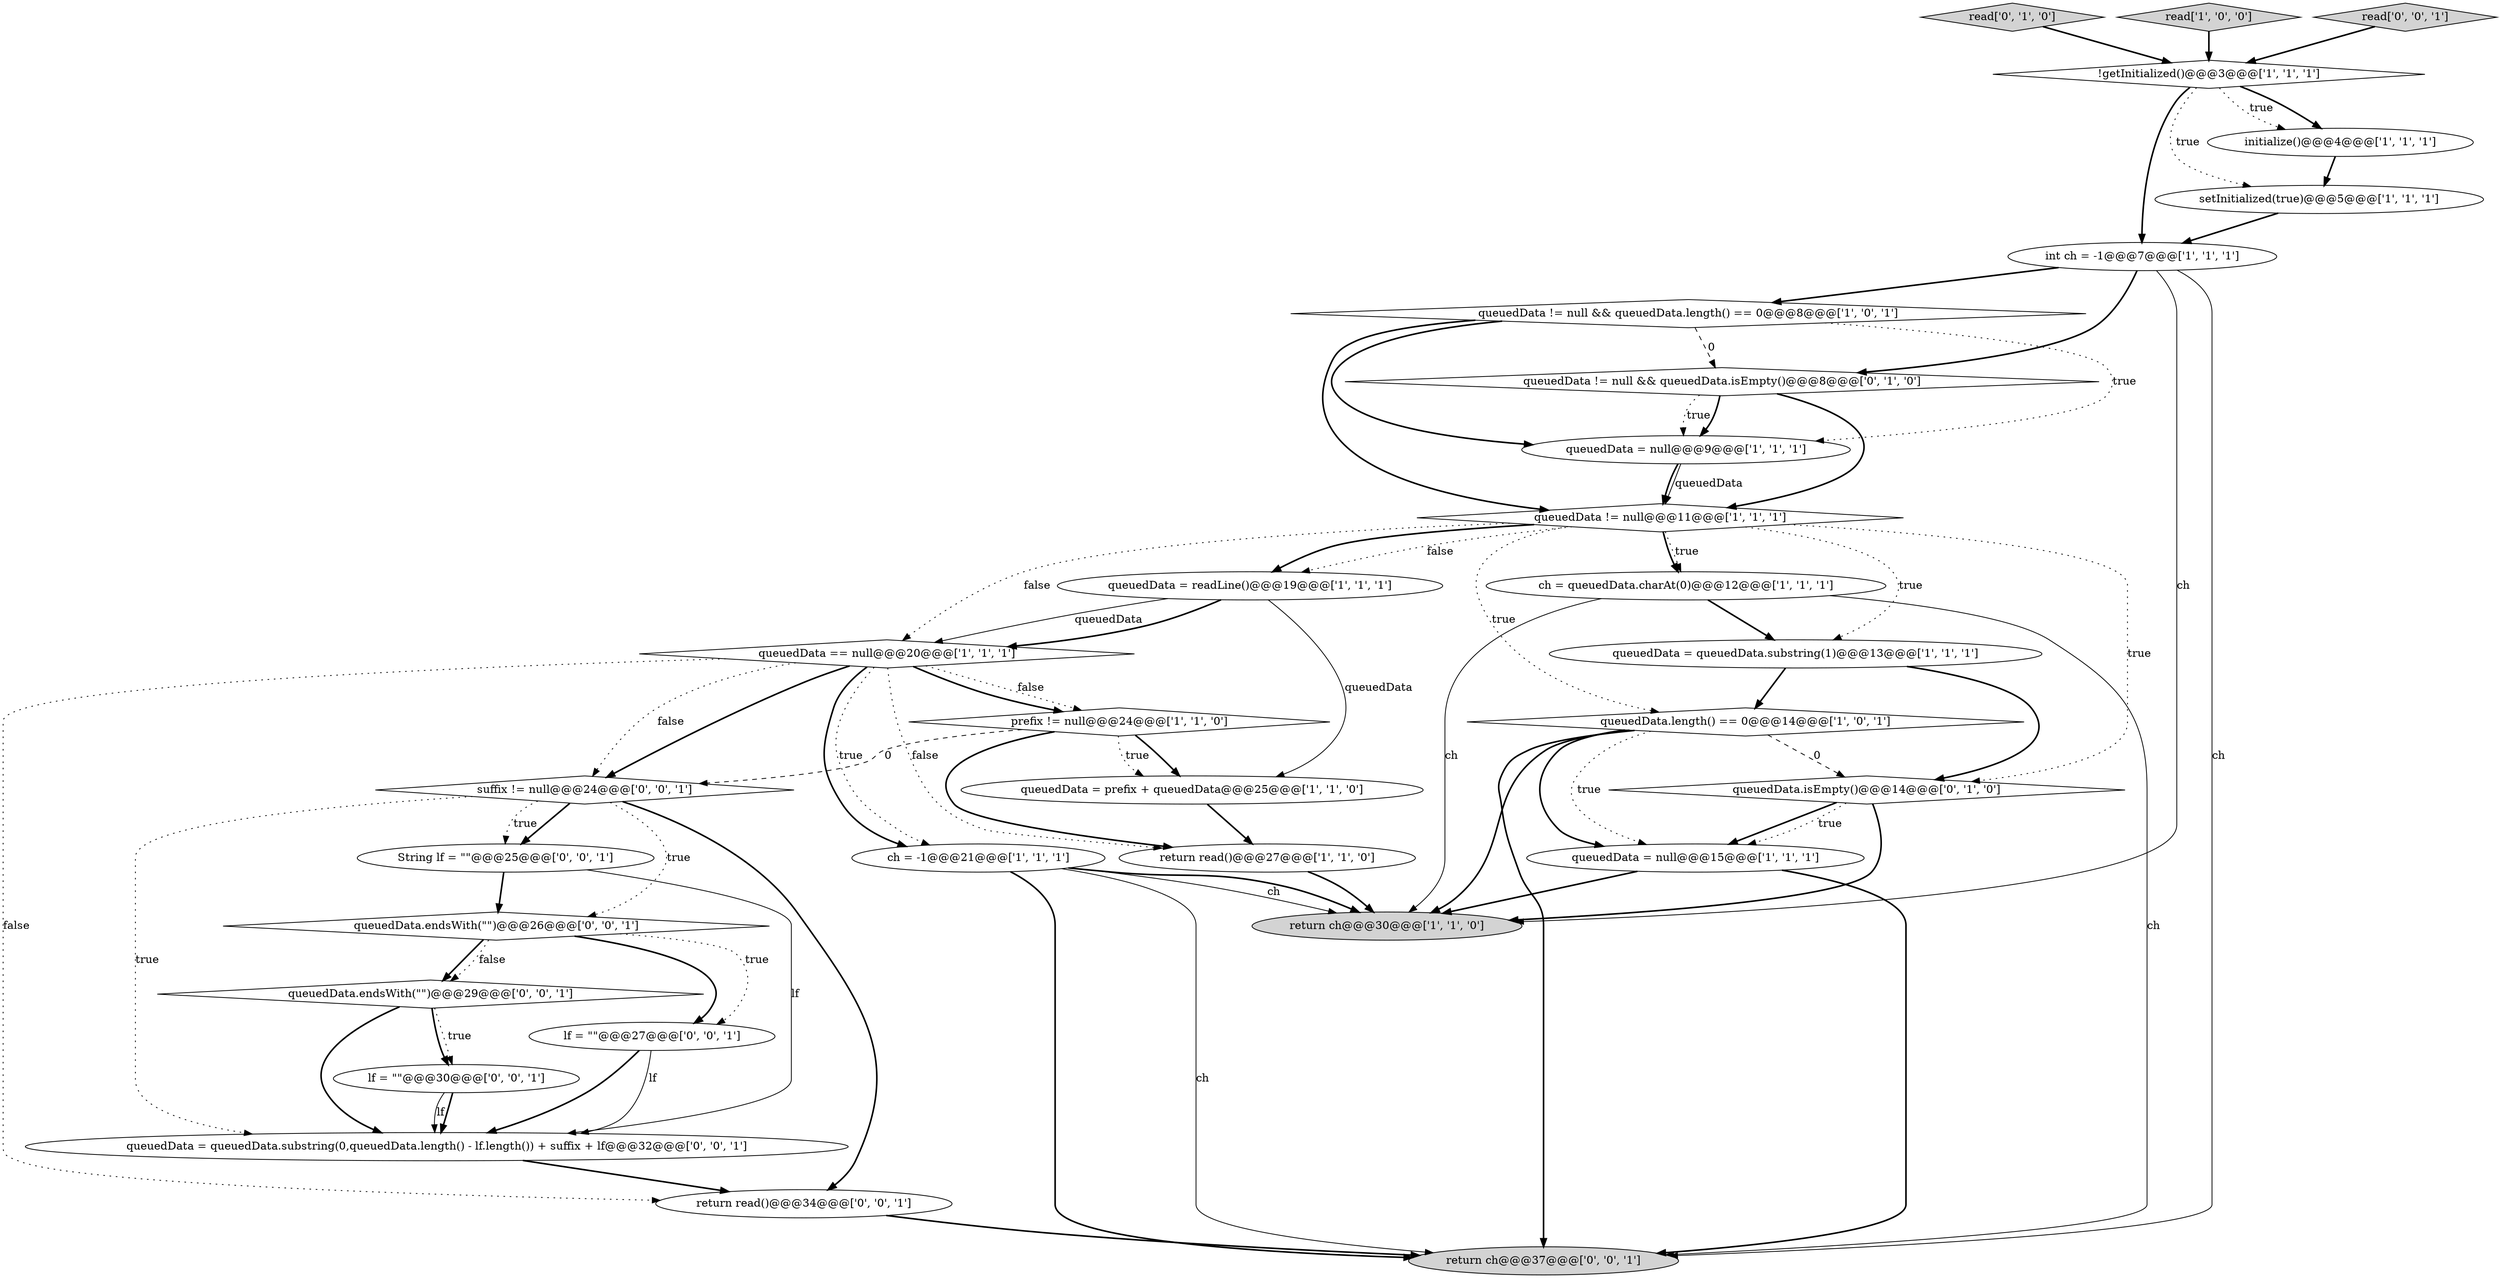 digraph {
5 [style = filled, label = "int ch = -1@@@7@@@['1', '1', '1']", fillcolor = white, shape = ellipse image = "AAA0AAABBB1BBB"];
3 [style = filled, label = "queuedData != null && queuedData.length() == 0@@@8@@@['1', '0', '1']", fillcolor = white, shape = diamond image = "AAA0AAABBB1BBB"];
9 [style = filled, label = "queuedData.length() == 0@@@14@@@['1', '0', '1']", fillcolor = white, shape = diamond image = "AAA0AAABBB1BBB"];
4 [style = filled, label = "queuedData = null@@@15@@@['1', '1', '1']", fillcolor = white, shape = ellipse image = "AAA0AAABBB1BBB"];
14 [style = filled, label = "queuedData != null@@@11@@@['1', '1', '1']", fillcolor = white, shape = diamond image = "AAA0AAABBB1BBB"];
13 [style = filled, label = "!getInitialized()@@@3@@@['1', '1', '1']", fillcolor = white, shape = diamond image = "AAA0AAABBB1BBB"];
17 [style = filled, label = "queuedData = readLine()@@@19@@@['1', '1', '1']", fillcolor = white, shape = ellipse image = "AAA0AAABBB1BBB"];
8 [style = filled, label = "return ch@@@30@@@['1', '1', '0']", fillcolor = lightgray, shape = ellipse image = "AAA0AAABBB1BBB"];
24 [style = filled, label = "String lf = \"\"@@@25@@@['0', '0', '1']", fillcolor = white, shape = ellipse image = "AAA0AAABBB3BBB"];
16 [style = filled, label = "ch = queuedData.charAt(0)@@@12@@@['1', '1', '1']", fillcolor = white, shape = ellipse image = "AAA0AAABBB1BBB"];
21 [style = filled, label = "read['0', '1', '0']", fillcolor = lightgray, shape = diamond image = "AAA0AAABBB2BBB"];
18 [style = filled, label = "queuedData = null@@@9@@@['1', '1', '1']", fillcolor = white, shape = ellipse image = "AAA0AAABBB1BBB"];
11 [style = filled, label = "prefix != null@@@24@@@['1', '1', '0']", fillcolor = white, shape = diamond image = "AAA0AAABBB1BBB"];
31 [style = filled, label = "return ch@@@37@@@['0', '0', '1']", fillcolor = lightgray, shape = ellipse image = "AAA0AAABBB3BBB"];
27 [style = filled, label = "suffix != null@@@24@@@['0', '0', '1']", fillcolor = white, shape = diamond image = "AAA0AAABBB3BBB"];
15 [style = filled, label = "queuedData == null@@@20@@@['1', '1', '1']", fillcolor = white, shape = diamond image = "AAA0AAABBB1BBB"];
2 [style = filled, label = "setInitialized(true)@@@5@@@['1', '1', '1']", fillcolor = white, shape = ellipse image = "AAA0AAABBB1BBB"];
26 [style = filled, label = "queuedData = queuedData.substring(0,queuedData.length() - lf.length()) + suffix + lf@@@32@@@['0', '0', '1']", fillcolor = white, shape = ellipse image = "AAA0AAABBB3BBB"];
1 [style = filled, label = "read['1', '0', '0']", fillcolor = lightgray, shape = diamond image = "AAA0AAABBB1BBB"];
0 [style = filled, label = "queuedData = prefix + queuedData@@@25@@@['1', '1', '0']", fillcolor = white, shape = ellipse image = "AAA0AAABBB1BBB"];
10 [style = filled, label = "ch = -1@@@21@@@['1', '1', '1']", fillcolor = white, shape = ellipse image = "AAA0AAABBB1BBB"];
19 [style = filled, label = "queuedData != null && queuedData.isEmpty()@@@8@@@['0', '1', '0']", fillcolor = white, shape = diamond image = "AAA1AAABBB2BBB"];
12 [style = filled, label = "return read()@@@27@@@['1', '1', '0']", fillcolor = white, shape = ellipse image = "AAA0AAABBB1BBB"];
25 [style = filled, label = "lf = \"\"@@@27@@@['0', '0', '1']", fillcolor = white, shape = ellipse image = "AAA0AAABBB3BBB"];
22 [style = filled, label = "queuedData.endsWith(\"\")@@@26@@@['0', '0', '1']", fillcolor = white, shape = diamond image = "AAA0AAABBB3BBB"];
6 [style = filled, label = "initialize()@@@4@@@['1', '1', '1']", fillcolor = white, shape = ellipse image = "AAA0AAABBB1BBB"];
7 [style = filled, label = "queuedData = queuedData.substring(1)@@@13@@@['1', '1', '1']", fillcolor = white, shape = ellipse image = "AAA0AAABBB1BBB"];
30 [style = filled, label = "queuedData.endsWith(\"\")@@@29@@@['0', '0', '1']", fillcolor = white, shape = diamond image = "AAA0AAABBB3BBB"];
29 [style = filled, label = "read['0', '0', '1']", fillcolor = lightgray, shape = diamond image = "AAA0AAABBB3BBB"];
23 [style = filled, label = "return read()@@@34@@@['0', '0', '1']", fillcolor = white, shape = ellipse image = "AAA0AAABBB3BBB"];
20 [style = filled, label = "queuedData.isEmpty()@@@14@@@['0', '1', '0']", fillcolor = white, shape = diamond image = "AAA1AAABBB2BBB"];
28 [style = filled, label = "lf = \"\"@@@30@@@['0', '0', '1']", fillcolor = white, shape = ellipse image = "AAA0AAABBB3BBB"];
29->13 [style = bold, label=""];
11->12 [style = bold, label=""];
25->26 [style = solid, label="lf"];
16->31 [style = solid, label="ch"];
18->14 [style = solid, label="queuedData"];
11->27 [style = dashed, label="0"];
25->26 [style = bold, label=""];
9->31 [style = bold, label=""];
28->26 [style = bold, label=""];
13->6 [style = bold, label=""];
4->8 [style = bold, label=""];
14->7 [style = dotted, label="true"];
15->12 [style = dotted, label="false"];
6->2 [style = bold, label=""];
16->8 [style = solid, label="ch"];
28->26 [style = solid, label="lf"];
16->7 [style = bold, label=""];
26->23 [style = bold, label=""];
10->8 [style = solid, label="ch"];
19->18 [style = dotted, label="true"];
3->19 [style = dashed, label="0"];
14->17 [style = bold, label=""];
22->30 [style = bold, label=""];
30->26 [style = bold, label=""];
3->14 [style = bold, label=""];
7->9 [style = bold, label=""];
20->4 [style = bold, label=""];
14->15 [style = dotted, label="false"];
24->26 [style = solid, label="lf"];
7->20 [style = bold, label=""];
3->18 [style = bold, label=""];
15->10 [style = dotted, label="true"];
22->25 [style = dotted, label="true"];
0->12 [style = bold, label=""];
3->18 [style = dotted, label="true"];
17->15 [style = bold, label=""];
22->25 [style = bold, label=""];
14->20 [style = dotted, label="true"];
30->28 [style = bold, label=""];
4->31 [style = bold, label=""];
19->14 [style = bold, label=""];
19->18 [style = bold, label=""];
13->5 [style = bold, label=""];
21->13 [style = bold, label=""];
1->13 [style = bold, label=""];
5->19 [style = bold, label=""];
13->6 [style = dotted, label="true"];
22->30 [style = dotted, label="false"];
27->22 [style = dotted, label="true"];
30->28 [style = dotted, label="true"];
14->16 [style = bold, label=""];
9->4 [style = bold, label=""];
15->11 [style = dotted, label="false"];
11->0 [style = bold, label=""];
15->23 [style = dotted, label="false"];
10->8 [style = bold, label=""];
10->31 [style = solid, label="ch"];
20->8 [style = bold, label=""];
27->26 [style = dotted, label="true"];
14->17 [style = dotted, label="false"];
17->0 [style = solid, label="queuedData"];
23->31 [style = bold, label=""];
5->8 [style = solid, label="ch"];
15->11 [style = bold, label=""];
9->4 [style = dotted, label="true"];
9->20 [style = dashed, label="0"];
5->3 [style = bold, label=""];
18->14 [style = bold, label=""];
12->8 [style = bold, label=""];
15->10 [style = bold, label=""];
14->9 [style = dotted, label="true"];
17->15 [style = solid, label="queuedData"];
2->5 [style = bold, label=""];
14->16 [style = dotted, label="true"];
27->23 [style = bold, label=""];
10->31 [style = bold, label=""];
11->0 [style = dotted, label="true"];
5->31 [style = solid, label="ch"];
24->22 [style = bold, label=""];
15->27 [style = bold, label=""];
27->24 [style = bold, label=""];
13->2 [style = dotted, label="true"];
20->4 [style = dotted, label="true"];
9->8 [style = bold, label=""];
15->27 [style = dotted, label="false"];
27->24 [style = dotted, label="true"];
}

